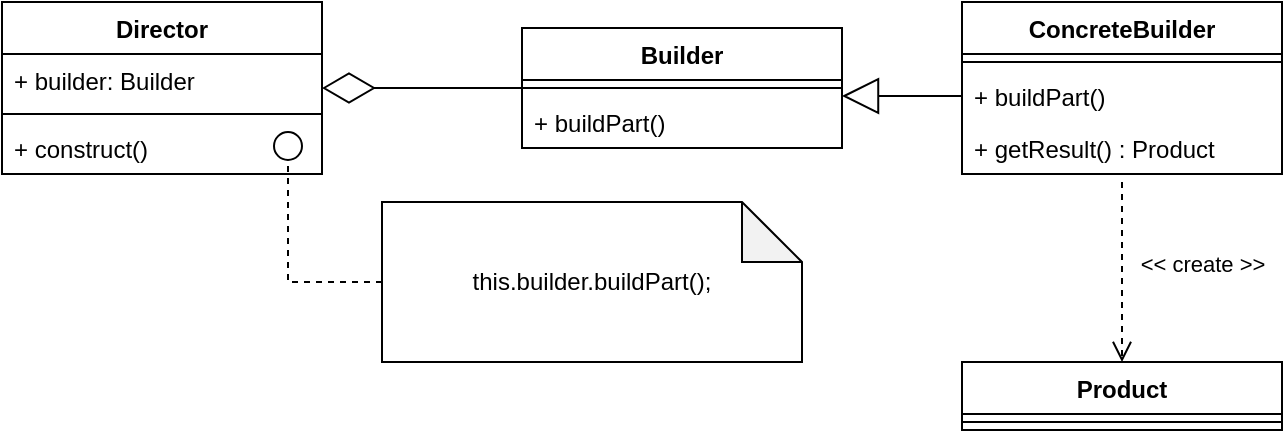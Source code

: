<mxfile version="16.0.0" type="github">
  <diagram id="C5RBs43oDa-KdzZeNtuy" name="Page-1">
    <mxGraphModel dx="700" dy="752" grid="1" gridSize="10" guides="1" tooltips="1" connect="1" arrows="1" fold="1" page="1" pageScale="1" pageWidth="827" pageHeight="1169" math="0" shadow="0">
      <root>
        <mxCell id="WIyWlLk6GJQsqaUBKTNV-0" />
        <mxCell id="WIyWlLk6GJQsqaUBKTNV-1" parent="WIyWlLk6GJQsqaUBKTNV-0" />
        <mxCell id="9zk4QkD6Z_XuTZjoSDve-0" value="Director" style="swimlane;fontStyle=1;align=center;verticalAlign=top;childLayout=stackLayout;horizontal=1;startSize=26;horizontalStack=0;resizeParent=1;resizeParentMax=0;resizeLast=0;collapsible=1;marginBottom=0;" vertex="1" parent="WIyWlLk6GJQsqaUBKTNV-1">
          <mxGeometry x="100" y="200" width="160" height="86" as="geometry" />
        </mxCell>
        <mxCell id="9zk4QkD6Z_XuTZjoSDve-1" value="+ builder: Builder" style="text;strokeColor=none;fillColor=none;align=left;verticalAlign=top;spacingLeft=4;spacingRight=4;overflow=hidden;rotatable=0;points=[[0,0.5],[1,0.5]];portConstraint=eastwest;" vertex="1" parent="9zk4QkD6Z_XuTZjoSDve-0">
          <mxGeometry y="26" width="160" height="26" as="geometry" />
        </mxCell>
        <mxCell id="9zk4QkD6Z_XuTZjoSDve-2" value="" style="line;strokeWidth=1;fillColor=none;align=left;verticalAlign=middle;spacingTop=-1;spacingLeft=3;spacingRight=3;rotatable=0;labelPosition=right;points=[];portConstraint=eastwest;" vertex="1" parent="9zk4QkD6Z_XuTZjoSDve-0">
          <mxGeometry y="52" width="160" height="8" as="geometry" />
        </mxCell>
        <mxCell id="9zk4QkD6Z_XuTZjoSDve-3" value="+ construct()" style="text;strokeColor=none;fillColor=none;align=left;verticalAlign=top;spacingLeft=4;spacingRight=4;overflow=hidden;rotatable=0;points=[[0,0.5],[1,0.5]];portConstraint=eastwest;" vertex="1" parent="9zk4QkD6Z_XuTZjoSDve-0">
          <mxGeometry y="60" width="160" height="26" as="geometry" />
        </mxCell>
        <mxCell id="9zk4QkD6Z_XuTZjoSDve-4" value="Builder" style="swimlane;fontStyle=1;align=center;verticalAlign=top;childLayout=stackLayout;horizontal=1;startSize=26;horizontalStack=0;resizeParent=1;resizeParentMax=0;resizeLast=0;collapsible=1;marginBottom=0;" vertex="1" parent="WIyWlLk6GJQsqaUBKTNV-1">
          <mxGeometry x="360" y="213" width="160" height="60" as="geometry" />
        </mxCell>
        <mxCell id="9zk4QkD6Z_XuTZjoSDve-6" value="" style="line;strokeWidth=1;fillColor=none;align=left;verticalAlign=middle;spacingTop=-1;spacingLeft=3;spacingRight=3;rotatable=0;labelPosition=right;points=[];portConstraint=eastwest;" vertex="1" parent="9zk4QkD6Z_XuTZjoSDve-4">
          <mxGeometry y="26" width="160" height="8" as="geometry" />
        </mxCell>
        <mxCell id="9zk4QkD6Z_XuTZjoSDve-7" value="+ buildPart()" style="text;strokeColor=none;fillColor=none;align=left;verticalAlign=top;spacingLeft=4;spacingRight=4;overflow=hidden;rotatable=0;points=[[0,0.5],[1,0.5]];portConstraint=eastwest;" vertex="1" parent="9zk4QkD6Z_XuTZjoSDve-4">
          <mxGeometry y="34" width="160" height="26" as="geometry" />
        </mxCell>
        <mxCell id="9zk4QkD6Z_XuTZjoSDve-8" value="ConcreteBuilder" style="swimlane;fontStyle=1;align=center;verticalAlign=top;childLayout=stackLayout;horizontal=1;startSize=26;horizontalStack=0;resizeParent=1;resizeParentMax=0;resizeLast=0;collapsible=1;marginBottom=0;" vertex="1" parent="WIyWlLk6GJQsqaUBKTNV-1">
          <mxGeometry x="580" y="200" width="160" height="86" as="geometry" />
        </mxCell>
        <mxCell id="9zk4QkD6Z_XuTZjoSDve-9" value="" style="line;strokeWidth=1;fillColor=none;align=left;verticalAlign=middle;spacingTop=-1;spacingLeft=3;spacingRight=3;rotatable=0;labelPosition=right;points=[];portConstraint=eastwest;" vertex="1" parent="9zk4QkD6Z_XuTZjoSDve-8">
          <mxGeometry y="26" width="160" height="8" as="geometry" />
        </mxCell>
        <mxCell id="9zk4QkD6Z_XuTZjoSDve-10" value="+ buildPart()" style="text;strokeColor=none;fillColor=none;align=left;verticalAlign=top;spacingLeft=4;spacingRight=4;overflow=hidden;rotatable=0;points=[[0,0.5],[1,0.5]];portConstraint=eastwest;" vertex="1" parent="9zk4QkD6Z_XuTZjoSDve-8">
          <mxGeometry y="34" width="160" height="26" as="geometry" />
        </mxCell>
        <mxCell id="9zk4QkD6Z_XuTZjoSDve-11" value="+ getResult() : Product" style="text;strokeColor=none;fillColor=none;align=left;verticalAlign=top;spacingLeft=4;spacingRight=4;overflow=hidden;rotatable=0;points=[[0,0.5],[1,0.5]];portConstraint=eastwest;" vertex="1" parent="9zk4QkD6Z_XuTZjoSDve-8">
          <mxGeometry y="60" width="160" height="26" as="geometry" />
        </mxCell>
        <mxCell id="9zk4QkD6Z_XuTZjoSDve-12" value="Product" style="swimlane;fontStyle=1;align=center;verticalAlign=top;childLayout=stackLayout;horizontal=1;startSize=26;horizontalStack=0;resizeParent=1;resizeParentMax=0;resizeLast=0;collapsible=1;marginBottom=0;" vertex="1" parent="WIyWlLk6GJQsqaUBKTNV-1">
          <mxGeometry x="580" y="380" width="160" height="34" as="geometry" />
        </mxCell>
        <mxCell id="9zk4QkD6Z_XuTZjoSDve-14" value="" style="line;strokeWidth=1;fillColor=none;align=left;verticalAlign=middle;spacingTop=-1;spacingLeft=3;spacingRight=3;rotatable=0;labelPosition=right;points=[];portConstraint=eastwest;" vertex="1" parent="9zk4QkD6Z_XuTZjoSDve-12">
          <mxGeometry y="26" width="160" height="8" as="geometry" />
        </mxCell>
        <mxCell id="9zk4QkD6Z_XuTZjoSDve-16" value="" style="endArrow=diamondThin;endFill=0;endSize=24;html=1;rounded=0;exitX=0;exitY=0.5;exitDx=0;exitDy=0;" edge="1" parent="WIyWlLk6GJQsqaUBKTNV-1" source="9zk4QkD6Z_XuTZjoSDve-4">
          <mxGeometry width="160" relative="1" as="geometry">
            <mxPoint x="410" y="350" as="sourcePoint" />
            <mxPoint x="260" y="243" as="targetPoint" />
          </mxGeometry>
        </mxCell>
        <mxCell id="9zk4QkD6Z_XuTZjoSDve-18" value="&amp;lt;&amp;lt; create &amp;gt;&amp;gt;" style="html=1;verticalAlign=bottom;endArrow=open;dashed=1;endSize=8;rounded=0;entryX=0.5;entryY=0;entryDx=0;entryDy=0;exitX=0.5;exitY=1.154;exitDx=0;exitDy=0;exitPerimeter=0;" edge="1" parent="WIyWlLk6GJQsqaUBKTNV-1" source="9zk4QkD6Z_XuTZjoSDve-11" target="9zk4QkD6Z_XuTZjoSDve-12">
          <mxGeometry x="0.111" y="40" relative="1" as="geometry">
            <mxPoint x="450" y="380" as="sourcePoint" />
            <mxPoint x="370" y="380" as="targetPoint" />
            <mxPoint as="offset" />
          </mxGeometry>
        </mxCell>
        <mxCell id="9zk4QkD6Z_XuTZjoSDve-19" value="" style="endArrow=block;endSize=16;endFill=0;html=1;rounded=0;exitX=0;exitY=0.5;exitDx=0;exitDy=0;" edge="1" parent="WIyWlLk6GJQsqaUBKTNV-1" source="9zk4QkD6Z_XuTZjoSDve-10">
          <mxGeometry width="160" relative="1" as="geometry">
            <mxPoint x="330" y="380" as="sourcePoint" />
            <mxPoint x="520" y="247" as="targetPoint" />
          </mxGeometry>
        </mxCell>
        <mxCell id="9zk4QkD6Z_XuTZjoSDve-20" value="this.builder.buildPart();" style="shape=note;whiteSpace=wrap;html=1;backgroundOutline=1;darkOpacity=0.05;" vertex="1" parent="WIyWlLk6GJQsqaUBKTNV-1">
          <mxGeometry x="290" y="300" width="210" height="80" as="geometry" />
        </mxCell>
        <mxCell id="9zk4QkD6Z_XuTZjoSDve-21" value="" style="ellipse;whiteSpace=wrap;html=1;aspect=fixed;" vertex="1" parent="WIyWlLk6GJQsqaUBKTNV-1">
          <mxGeometry x="236" y="265" width="14" height="14" as="geometry" />
        </mxCell>
        <mxCell id="9zk4QkD6Z_XuTZjoSDve-23" value="" style="endArrow=none;dashed=1;html=1;rounded=0;entryX=0.5;entryY=1;entryDx=0;entryDy=0;exitX=0;exitY=0.5;exitDx=0;exitDy=0;exitPerimeter=0;edgeStyle=orthogonalEdgeStyle;" edge="1" parent="WIyWlLk6GJQsqaUBKTNV-1" source="9zk4QkD6Z_XuTZjoSDve-20" target="9zk4QkD6Z_XuTZjoSDve-21">
          <mxGeometry width="50" height="50" relative="1" as="geometry">
            <mxPoint x="380" y="410" as="sourcePoint" />
            <mxPoint x="430" y="360" as="targetPoint" />
          </mxGeometry>
        </mxCell>
      </root>
    </mxGraphModel>
  </diagram>
</mxfile>
